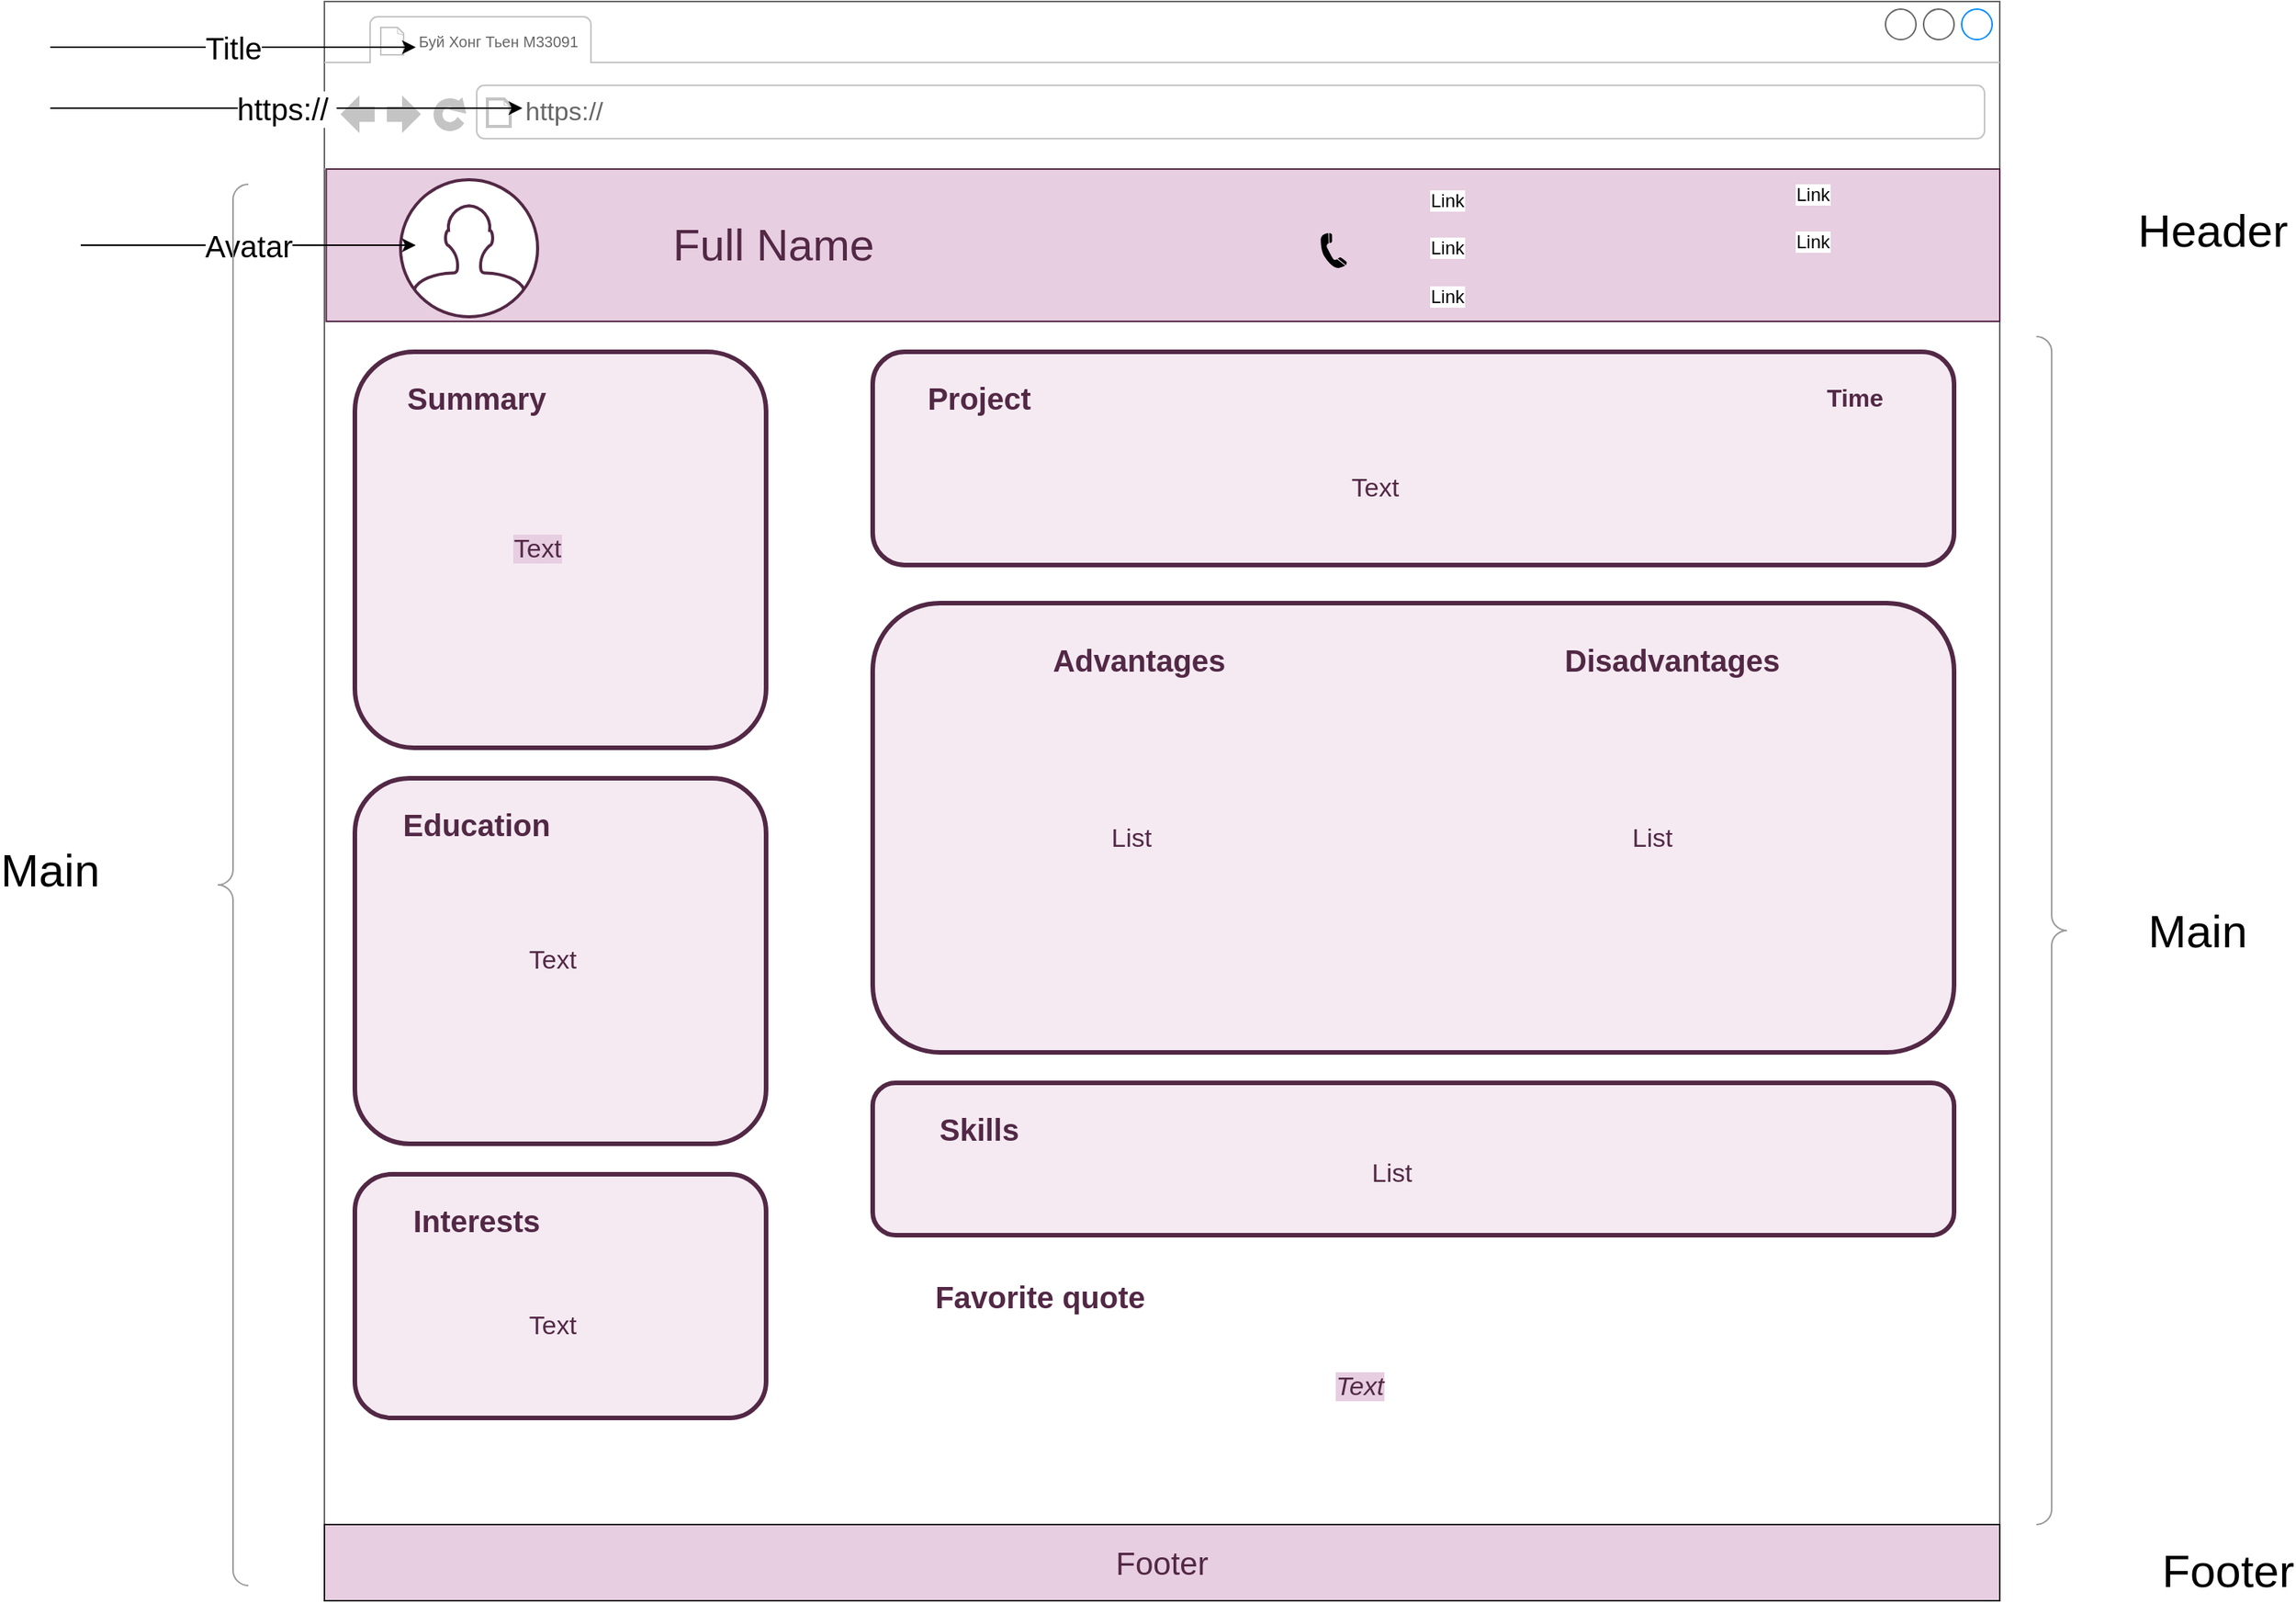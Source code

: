 <mxfile version="13.6.9" type="github">
  <diagram id="FudMSDanZmLzdqfW6y7g" name="Page-1">
    <mxGraphModel dx="3670" dy="2349" grid="1" gridSize="10" guides="1" tooltips="1" connect="1" arrows="1" fold="1" page="1" pageScale="1" pageWidth="850" pageHeight="1100" math="0" shadow="0">
      <root>
        <mxCell id="0" />
        <mxCell id="1" parent="0" />
        <mxCell id="1BFwYRv7wavieyGJnszA-1" value="" style="strokeWidth=1;shadow=0;dashed=0;align=center;html=1;shape=mxgraph.mockup.containers.browserWindow;rSize=0;strokeColor=#666666;strokeColor2=#008cff;strokeColor3=#c4c4c4;mainText=,;recursiveResize=0;" parent="1" vertex="1">
          <mxGeometry x="-560" y="-410" width="1100" height="1050" as="geometry" />
        </mxCell>
        <mxCell id="1BFwYRv7wavieyGJnszA-2" value="&lt;font style=&quot;font-size: 10px&quot;&gt;Буй Хонг Тьен М33091&lt;/font&gt;" style="strokeWidth=1;shadow=0;dashed=0;align=center;html=1;shape=mxgraph.mockup.containers.anchor;fontSize=17;fontColor=#666666;align=left;" parent="1BFwYRv7wavieyGJnszA-1" vertex="1">
          <mxGeometry x="60" y="12" width="110" height="26" as="geometry" />
        </mxCell>
        <mxCell id="1BFwYRv7wavieyGJnszA-3" value="https://" style="strokeWidth=1;shadow=0;dashed=0;align=center;html=1;shape=mxgraph.mockup.containers.anchor;rSize=0;fontSize=17;fontColor=#666666;align=left;" parent="1BFwYRv7wavieyGJnszA-1" vertex="1">
          <mxGeometry x="130" y="60" width="250" height="26" as="geometry" />
        </mxCell>
        <mxCell id="1BFwYRv7wavieyGJnszA-6" value="" style="whiteSpace=wrap;html=1;shadow=0;dashed=0;fontSize=10;align=left;fontColor=#522845;fillColor=#e7cee1;strokeColor=#522845;" parent="1BFwYRv7wavieyGJnszA-1" vertex="1">
          <mxGeometry x="1.2" y="110" width="1098.8" height="100" as="geometry" />
        </mxCell>
        <mxCell id="1BFwYRv7wavieyGJnszA-7" value="" style="html=1;verticalLabelPosition=bottom;align=center;labelBackgroundColor=#ffffff;verticalAlign=top;strokeWidth=2;shadow=0;dashed=0;shape=mxgraph.ios7.icons.user;strokeColor=#522845;" parent="1BFwYRv7wavieyGJnszA-1" vertex="1">
          <mxGeometry x="50" y="117" width="90" height="90" as="geometry" />
        </mxCell>
        <mxCell id="1BFwYRv7wavieyGJnszA-8" value="&lt;font style=&quot;font-size: 29px ; background-color: rgb(231 , 206 , 225)&quot; color=&quot;#522845&quot;&gt;Full Name&lt;/font&gt;" style="text;html=1;strokeColor=none;fillColor=none;align=center;verticalAlign=middle;whiteSpace=wrap;rounded=0;" parent="1BFwYRv7wavieyGJnszA-1" vertex="1">
          <mxGeometry x="160" y="140" width="270" height="40" as="geometry" />
        </mxCell>
        <mxCell id="1BFwYRv7wavieyGJnszA-13" value="" style="shape=image;html=1;verticalAlign=top;verticalLabelPosition=bottom;labelBackgroundColor=#ffffff;imageAspect=0;aspect=fixed;image=https://cdn4.iconfinder.com/data/icons/ionicons/512/icon-social-github-128.png" parent="1BFwYRv7wavieyGJnszA-1" vertex="1">
          <mxGeometry x="900" y="152" width="20" height="20" as="geometry" />
        </mxCell>
        <mxCell id="1BFwYRv7wavieyGJnszA-14" value="&lt;span style=&quot;background-color: rgb(255 , 255 , 255)&quot;&gt;Link&lt;/span&gt;" style="text;html=1;align=center;verticalAlign=middle;whiteSpace=wrap;rounded=0;" parent="1BFwYRv7wavieyGJnszA-1" vertex="1">
          <mxGeometry x="690" y="121" width="95" height="20" as="geometry" />
        </mxCell>
        <mxCell id="1BFwYRv7wavieyGJnszA-27" value="&lt;span style=&quot;background-color: rgb(255 , 255 , 255)&quot;&gt;Link&lt;/span&gt;" style="text;html=1;align=center;verticalAlign=middle;whiteSpace=wrap;rounded=0;" parent="1BFwYRv7wavieyGJnszA-1" vertex="1">
          <mxGeometry x="690" y="152" width="95" height="20" as="geometry" />
        </mxCell>
        <mxCell id="1BFwYRv7wavieyGJnszA-28" value="&lt;span style=&quot;background-color: rgb(255 , 255 , 255)&quot;&gt;Link&lt;/span&gt;" style="text;html=1;align=center;verticalAlign=middle;whiteSpace=wrap;rounded=0;" parent="1BFwYRv7wavieyGJnszA-1" vertex="1">
          <mxGeometry x="690" y="183.5" width="95" height="20" as="geometry" />
        </mxCell>
        <mxCell id="1BFwYRv7wavieyGJnszA-29" value="&lt;span style=&quot;background-color: rgb(255 , 255 , 255)&quot;&gt;Link&lt;/span&gt;" style="text;html=1;align=center;verticalAlign=middle;whiteSpace=wrap;rounded=0;" parent="1BFwYRv7wavieyGJnszA-1" vertex="1">
          <mxGeometry x="930" y="117" width="95" height="20" as="geometry" />
        </mxCell>
        <mxCell id="1BFwYRv7wavieyGJnszA-31" value="&lt;span style=&quot;background-color: rgb(255 , 255 , 255)&quot;&gt;Link&lt;/span&gt;" style="text;html=1;align=center;verticalAlign=middle;whiteSpace=wrap;rounded=0;" parent="1BFwYRv7wavieyGJnszA-1" vertex="1">
          <mxGeometry x="930" y="148" width="95" height="20" as="geometry" />
        </mxCell>
        <mxCell id="1BFwYRv7wavieyGJnszA-34" value="" style="rounded=1;whiteSpace=wrap;html=1;strokeWidth=3;labelBorderColor=#522845;strokeColor=#522845;fillColor=#f5eaf2;" parent="1BFwYRv7wavieyGJnszA-1" vertex="1">
          <mxGeometry x="20" y="230" width="270" height="260" as="geometry" />
        </mxCell>
        <mxCell id="1BFwYRv7wavieyGJnszA-35" value="&lt;font size=&quot;1&quot; color=&quot;#522845&quot;&gt;&lt;b style=&quot;font-size: 20px&quot;&gt;Summary&lt;/b&gt;&lt;/font&gt;" style="text;html=1;strokeColor=none;fillColor=none;align=center;verticalAlign=middle;whiteSpace=wrap;rounded=0;" parent="1BFwYRv7wavieyGJnszA-1" vertex="1">
          <mxGeometry x="80" y="250" width="40" height="20" as="geometry" />
        </mxCell>
        <mxCell id="1BFwYRv7wavieyGJnszA-36" value="&lt;font style=&quot;font-size: 17px ; background-color: rgb(231 , 206 , 225)&quot; color=&quot;#522845&quot;&gt;Text&lt;/font&gt;" style="text;html=1;strokeColor=none;fillColor=none;align=center;verticalAlign=middle;whiteSpace=wrap;rounded=0;" parent="1BFwYRv7wavieyGJnszA-1" vertex="1">
          <mxGeometry x="90" y="320" width="100" height="80" as="geometry" />
        </mxCell>
        <mxCell id="1BFwYRv7wavieyGJnszA-37" value="" style="rounded=1;whiteSpace=wrap;html=1;strokeWidth=3;strokeColor=#522845;fillColor=#F5EAF2;" parent="1BFwYRv7wavieyGJnszA-1" vertex="1">
          <mxGeometry x="20" y="510" width="270" height="240" as="geometry" />
        </mxCell>
        <mxCell id="1BFwYRv7wavieyGJnszA-38" value="&lt;font style=&quot;font-size: 20px&quot; color=&quot;#522845&quot;&gt;&lt;b&gt;Education&lt;/b&gt;&lt;/font&gt;" style="text;html=1;strokeColor=none;fillColor=none;align=center;verticalAlign=middle;whiteSpace=wrap;rounded=0;" parent="1BFwYRv7wavieyGJnszA-1" vertex="1">
          <mxGeometry x="50" y="530" width="100" height="20" as="geometry" />
        </mxCell>
        <mxCell id="1BFwYRv7wavieyGJnszA-39" value="&lt;font style=&quot;font-size: 17px ; background-color: rgb(245 , 234 , 242)&quot; color=&quot;#522845&quot;&gt;Text&lt;/font&gt;" style="text;html=1;strokeColor=none;fillColor=none;align=center;verticalAlign=middle;whiteSpace=wrap;rounded=0;" parent="1BFwYRv7wavieyGJnszA-1" vertex="1">
          <mxGeometry x="100" y="590" width="100" height="80" as="geometry" />
        </mxCell>
        <mxCell id="1BFwYRv7wavieyGJnszA-44" value="" style="shape=image;html=1;verticalAlign=top;verticalLabelPosition=bottom;labelBackgroundColor=#ffffff;imageAspect=0;aspect=fixed;image=https://cdn4.iconfinder.com/data/icons/logos-and-brands-1/512/147_Gmail_logo_logos-128.png;strokeColor=#007FFF;fillColor=#007FFF;" parent="1BFwYRv7wavieyGJnszA-1" vertex="1">
          <mxGeometry x="651" y="120" width="23.5" height="23.5" as="geometry" />
        </mxCell>
        <mxCell id="1BFwYRv7wavieyGJnszA-45" value="" style="shape=mxgraph.signs.tech.telephone_3;html=1;pointerEvents=1;fillColor=#000000;strokeColor=none;verticalLabelPosition=bottom;verticalAlign=top;align=center;" parent="1BFwYRv7wavieyGJnszA-1" vertex="1">
          <mxGeometry x="654.12" y="152" width="17.25" height="23.5" as="geometry" />
        </mxCell>
        <mxCell id="1BFwYRv7wavieyGJnszA-46" value="" style="shape=image;html=1;verticalAlign=top;verticalLabelPosition=bottom;labelBackgroundColor=#ffffff;imageAspect=0;aspect=fixed;image=https://cdn1.iconfinder.com/data/icons/black-socicons/512/vk-128.png;strokeColor=#007FFF;fillColor=#007FFF;" parent="1BFwYRv7wavieyGJnszA-1" vertex="1">
          <mxGeometry x="656" y="184" width="19" height="19" as="geometry" />
        </mxCell>
        <mxCell id="1BFwYRv7wavieyGJnszA-47" value="" style="shape=image;html=1;verticalAlign=top;verticalLabelPosition=bottom;labelBackgroundColor=#ffffff;imageAspect=0;aspect=fixed;image=https://cdn3.iconfinder.com/data/icons/wpzoom-developer-icon-set/500/01-128.png;strokeColor=#007FFF;fillColor=#007FFF;" parent="1BFwYRv7wavieyGJnszA-1" vertex="1">
          <mxGeometry x="898" y="121" width="24" height="24" as="geometry" />
        </mxCell>
        <mxCell id="1BFwYRv7wavieyGJnszA-49" value="" style="rounded=1;whiteSpace=wrap;html=1;strokeWidth=3;strokeColor=#522845;fillColor=#F5EAF2;" parent="1BFwYRv7wavieyGJnszA-1" vertex="1">
          <mxGeometry x="360" y="230" width="710" height="140" as="geometry" />
        </mxCell>
        <mxCell id="1BFwYRv7wavieyGJnszA-50" value="&lt;font size=&quot;1&quot; color=&quot;#522845&quot;&gt;&lt;b style=&quot;font-size: 20px&quot;&gt;Project&lt;/b&gt;&lt;/font&gt;" style="text;html=1;strokeColor=none;fillColor=none;align=center;verticalAlign=middle;whiteSpace=wrap;rounded=0;" parent="1BFwYRv7wavieyGJnszA-1" vertex="1">
          <mxGeometry x="390" y="250" width="80" height="20" as="geometry" />
        </mxCell>
        <mxCell id="1BFwYRv7wavieyGJnszA-51" value="&lt;font size=&quot;1&quot; color=&quot;#522845&quot;&gt;&lt;b style=&quot;font-size: 16px&quot;&gt;Time&lt;/b&gt;&lt;/font&gt;" style="text;html=1;strokeColor=none;fillColor=none;align=center;verticalAlign=middle;whiteSpace=wrap;rounded=0;" parent="1BFwYRv7wavieyGJnszA-1" vertex="1">
          <mxGeometry x="985" y="250" width="40" height="20" as="geometry" />
        </mxCell>
        <mxCell id="1BFwYRv7wavieyGJnszA-52" value="&lt;font style=&quot;font-size: 17px ; background-color: rgb(245 , 234 , 242)&quot; color=&quot;#522845&quot;&gt;Text&lt;/font&gt;" style="text;html=1;strokeColor=none;fillColor=none;align=center;verticalAlign=middle;whiteSpace=wrap;rounded=0;" parent="1BFwYRv7wavieyGJnszA-1" vertex="1">
          <mxGeometry x="640" y="280" width="100" height="80" as="geometry" />
        </mxCell>
        <mxCell id="1BFwYRv7wavieyGJnszA-53" value="" style="rounded=1;whiteSpace=wrap;html=1;strokeWidth=3;labelBorderColor=#522845;strokeColor=#522845;fillColor=#F5EAF2;" parent="1BFwYRv7wavieyGJnszA-1" vertex="1">
          <mxGeometry x="360" y="395" width="710" height="295" as="geometry" />
        </mxCell>
        <mxCell id="1BFwYRv7wavieyGJnszA-55" value="&lt;div&gt;&lt;span style=&quot;font-size: 20px&quot;&gt;&lt;b&gt;&lt;font color=&quot;#522845&quot;&gt;Advantages&lt;/font&gt;&lt;/b&gt;&lt;/span&gt;&lt;/div&gt;&lt;div&gt;&lt;br&gt;&lt;/div&gt;" style="text;html=1;strokeColor=none;fillColor=none;align=center;verticalAlign=middle;whiteSpace=wrap;rounded=0;" parent="1BFwYRv7wavieyGJnszA-1" vertex="1">
          <mxGeometry x="480" y="430" width="110" height="20" as="geometry" />
        </mxCell>
        <mxCell id="1BFwYRv7wavieyGJnszA-54" value="&lt;div&gt;&lt;span style=&quot;font-size: 20px&quot;&gt;&lt;b&gt;&lt;font color=&quot;#522845&quot;&gt;Disadvantages&lt;/font&gt;&lt;/b&gt;&lt;/span&gt;&lt;/div&gt;&lt;div&gt;&lt;br&gt;&lt;/div&gt;" style="text;html=1;strokeColor=none;fillColor=none;align=center;verticalAlign=middle;whiteSpace=wrap;rounded=0;" parent="1BFwYRv7wavieyGJnszA-1" vertex="1">
          <mxGeometry x="830" y="430" width="110" height="20" as="geometry" />
        </mxCell>
        <mxCell id="1BFwYRv7wavieyGJnszA-57" value="&lt;font style=&quot;font-size: 17px ; background-color: rgb(245 , 234 , 242)&quot; color=&quot;#522845&quot;&gt;List&lt;/font&gt;" style="text;html=1;strokeColor=none;fillColor=none;align=center;verticalAlign=middle;whiteSpace=wrap;rounded=0;" parent="1BFwYRv7wavieyGJnszA-1" vertex="1">
          <mxGeometry x="480" y="510" width="100" height="80" as="geometry" />
        </mxCell>
        <mxCell id="1BFwYRv7wavieyGJnszA-58" value="&lt;font style=&quot;font-size: 17px ; background-color: rgb(245 , 234 , 242)&quot; color=&quot;#522845&quot;&gt;List&lt;/font&gt;" style="text;html=1;strokeColor=none;fillColor=none;align=center;verticalAlign=middle;whiteSpace=wrap;rounded=0;" parent="1BFwYRv7wavieyGJnszA-1" vertex="1">
          <mxGeometry x="822" y="510" width="100" height="80" as="geometry" />
        </mxCell>
        <mxCell id="1BFwYRv7wavieyGJnszA-59" value="" style="rounded=1;whiteSpace=wrap;html=1;strokeWidth=3;strokeColor=#522845;fillColor=#F5EAF2;" parent="1BFwYRv7wavieyGJnszA-1" vertex="1">
          <mxGeometry x="360" y="710" width="710" height="100" as="geometry" />
        </mxCell>
        <mxCell id="1BFwYRv7wavieyGJnszA-60" value="&lt;div&gt;&lt;span style=&quot;font-size: 20px&quot;&gt;&lt;b&gt;&lt;font color=&quot;#522845&quot;&gt;Skills&lt;/font&gt;&lt;/b&gt;&lt;/span&gt;&lt;/div&gt;" style="text;html=1;strokeColor=none;fillColor=none;align=center;verticalAlign=middle;whiteSpace=wrap;rounded=0;" parent="1BFwYRv7wavieyGJnszA-1" vertex="1">
          <mxGeometry x="400" y="730" width="60" height="20" as="geometry" />
        </mxCell>
        <mxCell id="1BFwYRv7wavieyGJnszA-62" value="&lt;font style=&quot;font-size: 17px ; background-color: rgb(245 , 234 , 242)&quot; color=&quot;#522845&quot;&gt;List&lt;/font&gt;" style="text;html=1;strokeColor=none;fillColor=none;align=center;verticalAlign=middle;whiteSpace=wrap;rounded=0;" parent="1BFwYRv7wavieyGJnszA-1" vertex="1">
          <mxGeometry x="651" y="730" width="100" height="80" as="geometry" />
        </mxCell>
        <mxCell id="1BFwYRv7wavieyGJnszA-63" value="" style="rounded=1;whiteSpace=wrap;html=1;strokeWidth=3;strokeColor=#522845;fillColor=#F5EAF2;" parent="1BFwYRv7wavieyGJnszA-1" vertex="1">
          <mxGeometry x="20" y="770" width="270" height="160" as="geometry" />
        </mxCell>
        <mxCell id="1BFwYRv7wavieyGJnszA-64" value="&lt;font style=&quot;font-size: 20px&quot; color=&quot;#522845&quot;&gt;&lt;b&gt;Interests&lt;/b&gt;&lt;/font&gt;" style="text;html=1;strokeColor=none;fillColor=none;align=center;verticalAlign=middle;whiteSpace=wrap;rounded=0;" parent="1BFwYRv7wavieyGJnszA-1" vertex="1">
          <mxGeometry x="50" y="790" width="100" height="20" as="geometry" />
        </mxCell>
        <mxCell id="1BFwYRv7wavieyGJnszA-102" value="&lt;font style=&quot;font-size: 17px ; background-color: rgb(245 , 234 , 242)&quot; color=&quot;#522845&quot;&gt;Text&lt;/font&gt;" style="text;html=1;strokeColor=none;fillColor=none;align=center;verticalAlign=middle;whiteSpace=wrap;rounded=0;" parent="1BFwYRv7wavieyGJnszA-1" vertex="1">
          <mxGeometry x="100" y="830" width="100" height="80" as="geometry" />
        </mxCell>
        <mxCell id="1BFwYRv7wavieyGJnszA-103" value="&lt;span style=&quot;font-size: 20px&quot;&gt;&lt;b&gt;&lt;font color=&quot;#522845&quot;&gt;Favorite quote&lt;/font&gt;&lt;/b&gt;&lt;/span&gt;" style="text;html=1;strokeColor=none;fillColor=none;align=center;verticalAlign=middle;whiteSpace=wrap;rounded=0;" parent="1BFwYRv7wavieyGJnszA-1" vertex="1">
          <mxGeometry x="400" y="840" width="140" height="20" as="geometry" />
        </mxCell>
        <mxCell id="1BFwYRv7wavieyGJnszA-104" value="&lt;font style=&quot;font-size: 17px&quot; color=&quot;#522845&quot;&gt;&lt;i style=&quot;background-color: rgb(231 , 206 , 225)&quot;&gt;Text&lt;/i&gt;&lt;/font&gt;" style="text;html=1;strokeColor=none;fillColor=none;align=center;verticalAlign=middle;whiteSpace=wrap;rounded=0;" parent="1BFwYRv7wavieyGJnszA-1" vertex="1">
          <mxGeometry x="630" y="870" width="100" height="80" as="geometry" />
        </mxCell>
        <mxCell id="1BFwYRv7wavieyGJnszA-105" value="&lt;font style=&quot;font-size: 21px&quot; color=&quot;#522845&quot;&gt;Footer&lt;/font&gt;" style="whiteSpace=wrap;html=1;shadow=0;dashed=0;fontSize=10;align=center;strokeColor=#1A1A1A;fontColor=#FFFFFF;fillColor=#E7CEE1;" parent="1BFwYRv7wavieyGJnszA-1" vertex="1">
          <mxGeometry y="1000" width="1100" height="50" as="geometry" />
        </mxCell>
        <mxCell id="1BFwYRv7wavieyGJnszA-111" value="" style="endArrow=classic;html=1;" parent="1BFwYRv7wavieyGJnszA-1" edge="1">
          <mxGeometry relative="1" as="geometry">
            <mxPoint x="-180" y="70" as="sourcePoint" />
            <mxPoint x="130" y="70" as="targetPoint" />
          </mxGeometry>
        </mxCell>
        <mxCell id="1BFwYRv7wavieyGJnszA-112" value="&lt;font style=&quot;font-size: 20px&quot;&gt;https://&amp;nbsp;&lt;/font&gt;" style="edgeLabel;resizable=0;html=1;align=center;verticalAlign=middle;" parent="1BFwYRv7wavieyGJnszA-111" connectable="0" vertex="1">
          <mxGeometry relative="1" as="geometry" />
        </mxCell>
        <mxCell id="1BFwYRv7wavieyGJnszA-108" value="" style="endArrow=classic;html=1;" parent="1" edge="1">
          <mxGeometry relative="1" as="geometry">
            <mxPoint x="-740" y="-380" as="sourcePoint" />
            <mxPoint x="-500" y="-380" as="targetPoint" />
            <Array as="points">
              <mxPoint x="-610" y="-380" />
            </Array>
          </mxGeometry>
        </mxCell>
        <mxCell id="1BFwYRv7wavieyGJnszA-109" value="&lt;font style=&quot;font-size: 20px&quot;&gt;Title&lt;/font&gt;" style="edgeLabel;resizable=0;html=1;align=center;verticalAlign=middle;" parent="1BFwYRv7wavieyGJnszA-108" connectable="0" vertex="1">
          <mxGeometry relative="1" as="geometry" />
        </mxCell>
        <mxCell id="1BFwYRv7wavieyGJnszA-120" value="" style="endArrow=classic;html=1;" parent="1" edge="1">
          <mxGeometry relative="1" as="geometry">
            <mxPoint x="-720" y="-250" as="sourcePoint" />
            <mxPoint x="-500" y="-250" as="targetPoint" />
          </mxGeometry>
        </mxCell>
        <mxCell id="1BFwYRv7wavieyGJnszA-121" value="&lt;font style=&quot;font-size: 20px&quot;&gt;Avatar&lt;/font&gt;" style="edgeLabel;resizable=0;html=1;align=center;verticalAlign=middle;" parent="1BFwYRv7wavieyGJnszA-120" connectable="0" vertex="1">
          <mxGeometry relative="1" as="geometry" />
        </mxCell>
        <mxCell id="1BFwYRv7wavieyGJnszA-129" value="" style="labelPosition=right;align=left;strokeWidth=1;shape=mxgraph.mockup.markup.curlyBrace;html=1;shadow=0;dashed=0;strokeColor=#999999;direction=north;fillColor=#C7AF00;" parent="1" vertex="1">
          <mxGeometry x="-630" y="-290" width="20" height="920" as="geometry" />
        </mxCell>
        <mxCell id="1BFwYRv7wavieyGJnszA-131" value="" style="shape=image;html=1;verticalAlign=top;verticalLabelPosition=bottom;labelBackgroundColor=#ffffff;imageAspect=0;aspect=fixed;image=https://cdn4.iconfinder.com/data/icons/developer-set-3/128/sc1-128.png;strokeColor=#998600;strokeWidth=3;fillColor=#C7AF00;rotation=-180;" parent="1" vertex="1">
          <mxGeometry x="540" y="-300" width="98" height="98" as="geometry" />
        </mxCell>
        <mxCell id="1BFwYRv7wavieyGJnszA-133" value="" style="shape=image;html=1;verticalAlign=top;verticalLabelPosition=bottom;labelBackgroundColor=#ffffff;imageAspect=0;aspect=fixed;image=https://cdn4.iconfinder.com/data/icons/developer-set-3/128/sc1-128.png;strokeColor=#998600;strokeWidth=3;fillColor=#C7AF00;rotation=-180;" parent="1" vertex="1">
          <mxGeometry x="570" y="590" width="48" height="48" as="geometry" />
        </mxCell>
        <mxCell id="1BFwYRv7wavieyGJnszA-134" value="" style="labelPosition=right;align=left;strokeWidth=1;shape=mxgraph.mockup.markup.curlyBrace;html=1;shadow=0;dashed=0;strokeColor=#999999;direction=east;fillColor=#C7AF00;rotation=90;labelBorderColor=#000000;" parent="1" vertex="1">
          <mxGeometry x="184.07" y="189.95" width="780" height="20" as="geometry" />
        </mxCell>
        <mxCell id="1BFwYRv7wavieyGJnszA-136" value="&lt;font style=&quot;font-size: 30px&quot;&gt;Header&lt;/font&gt;" style="text;html=1;strokeColor=none;fillColor=none;align=center;verticalAlign=middle;whiteSpace=wrap;rounded=0;" parent="1" vertex="1">
          <mxGeometry x="660" y="-270" width="40" height="20" as="geometry" />
        </mxCell>
        <mxCell id="1BFwYRv7wavieyGJnszA-137" value="&lt;font style=&quot;font-size: 30px&quot;&gt;Main&lt;/font&gt;" style="text;html=1;strokeColor=none;fillColor=none;align=center;verticalAlign=middle;whiteSpace=wrap;rounded=0;" parent="1" vertex="1">
          <mxGeometry x="650" y="189.95" width="40" height="20" as="geometry" />
        </mxCell>
        <mxCell id="1BFwYRv7wavieyGJnszA-138" value="&lt;font style=&quot;font-size: 30px&quot;&gt;Footer&lt;/font&gt;" style="text;html=1;strokeColor=none;fillColor=none;align=center;verticalAlign=middle;whiteSpace=wrap;rounded=0;" parent="1" vertex="1">
          <mxGeometry x="670" y="610" width="40" height="20" as="geometry" />
        </mxCell>
        <mxCell id="1BFwYRv7wavieyGJnszA-139" value="&lt;font style=&quot;font-size: 30px&quot;&gt;Main&lt;/font&gt;" style="text;html=1;strokeColor=none;fillColor=none;align=center;verticalAlign=middle;whiteSpace=wrap;rounded=0;" parent="1" vertex="1">
          <mxGeometry x="-760" y="150" width="40" height="20" as="geometry" />
        </mxCell>
      </root>
    </mxGraphModel>
  </diagram>
</mxfile>
